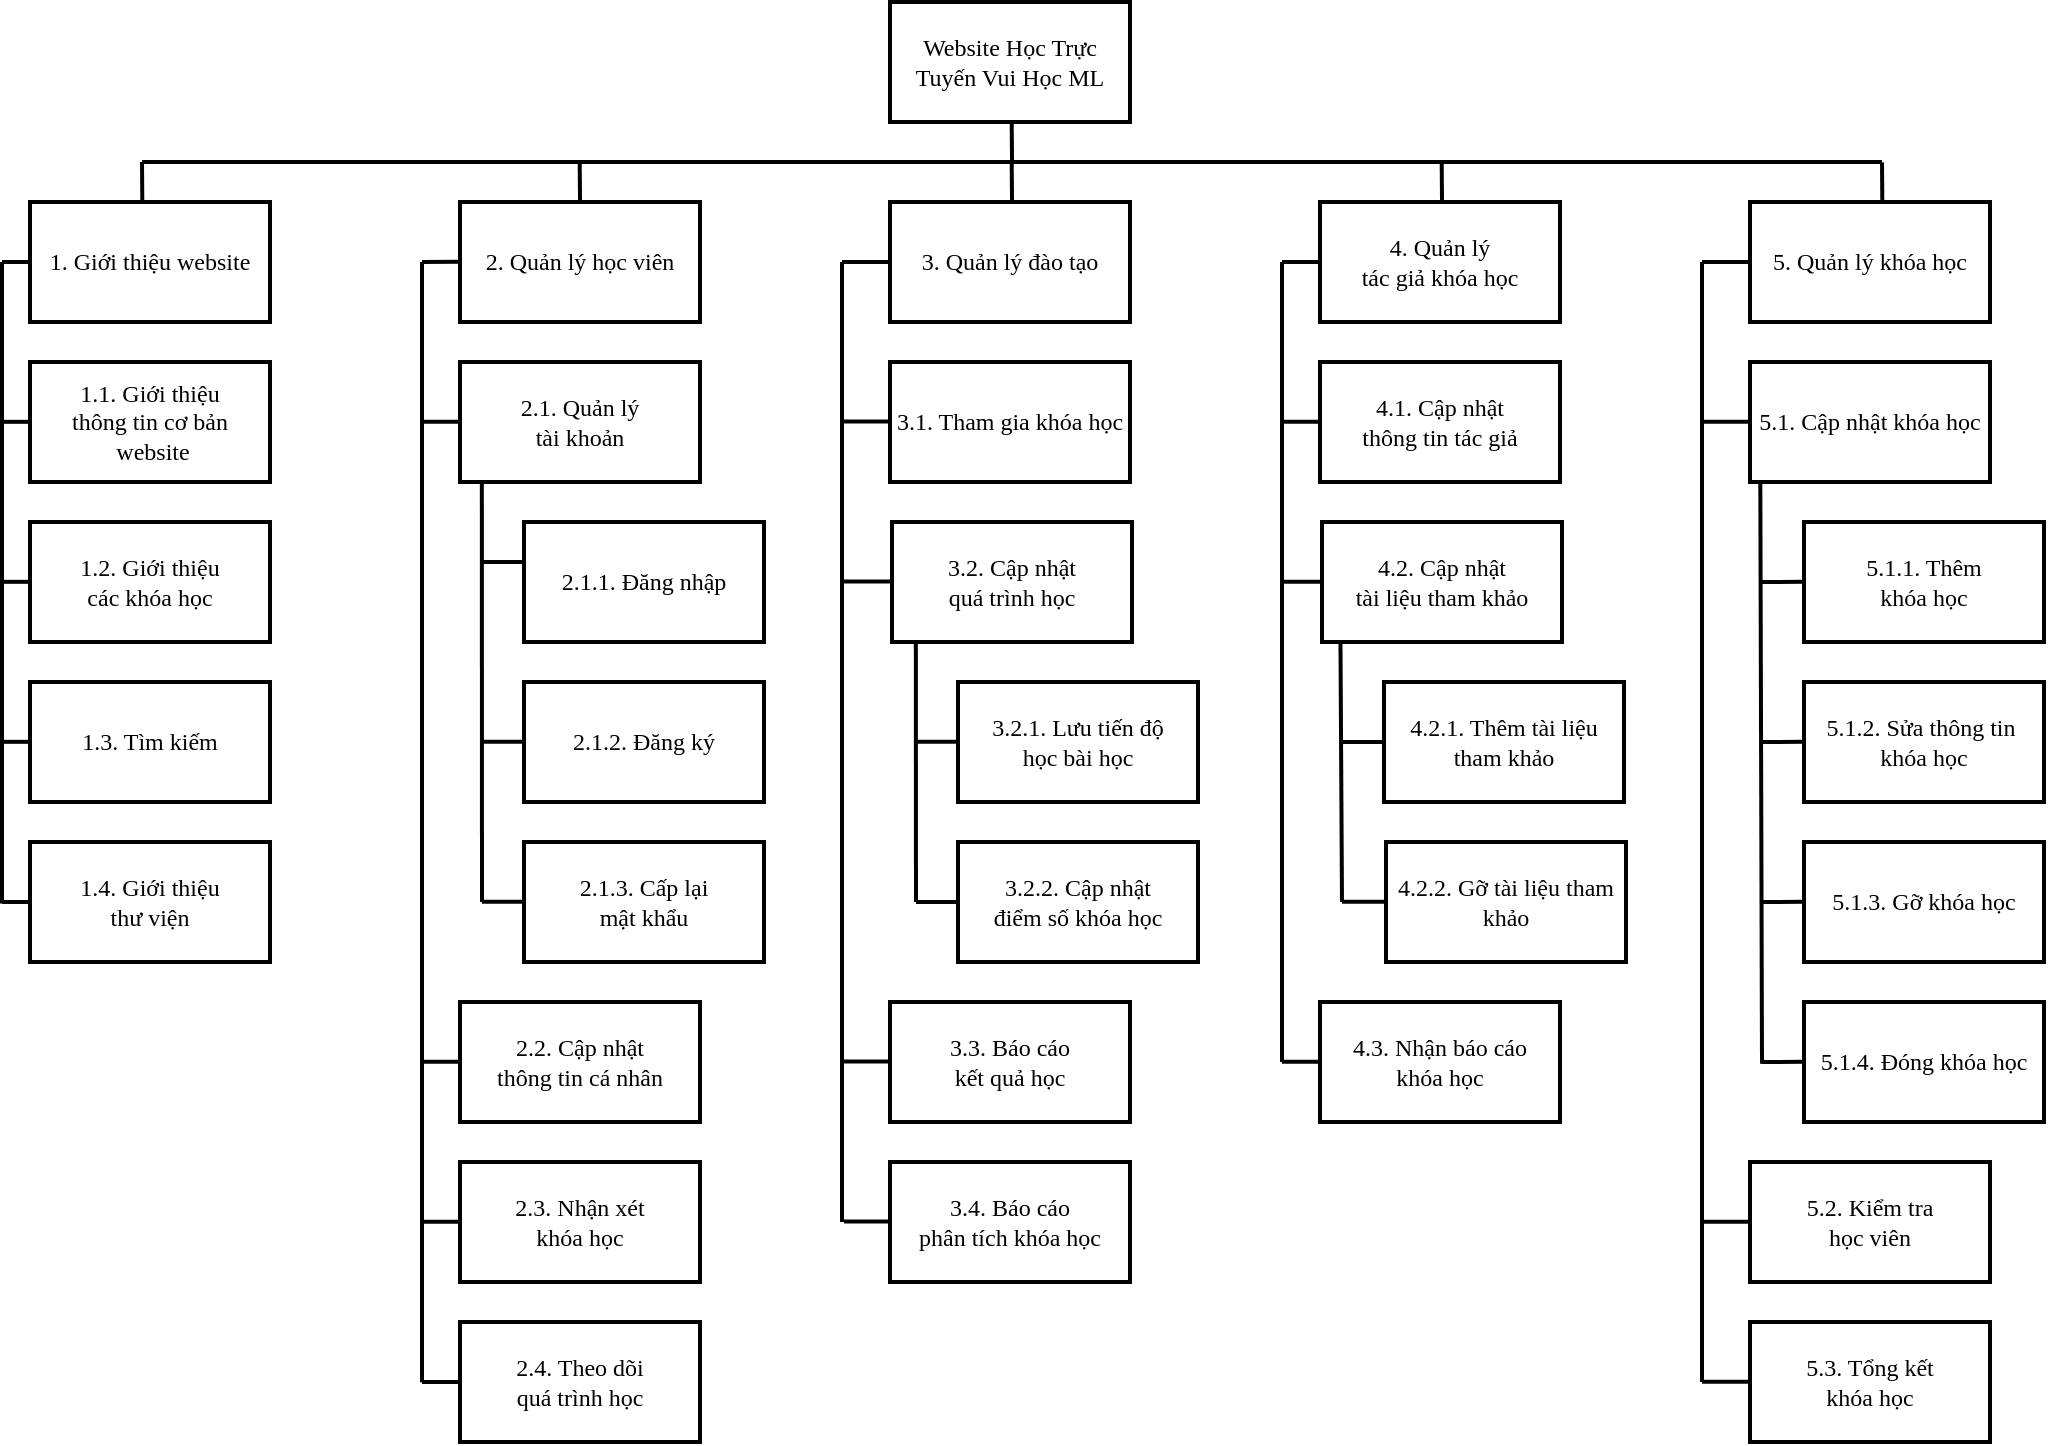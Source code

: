 <mxfile>
    <diagram id="E-zOPM6hSDA4G-ZeTOl8" name="Page-1">
        <mxGraphModel dx="616" dy="352" grid="1" gridSize="10" guides="1" tooltips="1" connect="1" arrows="1" fold="1" page="1" pageScale="1" pageWidth="1169" pageHeight="827" math="0" shadow="0">
            <root>
                <mxCell id="0"/>
                <mxCell id="1" parent="0"/>
                <mxCell id="2" value="Website Học Trực Tuyến Vui Học ML" style="rounded=0;whiteSpace=wrap;html=1;strokeWidth=2;fontFamily=Times New Roman;" vertex="1" parent="1">
                    <mxGeometry x="524" y="20" width="120" height="60" as="geometry"/>
                </mxCell>
                <mxCell id="3" value="1. Giới thiệu website" style="rounded=0;whiteSpace=wrap;html=1;strokeWidth=2;fontFamily=Times New Roman;" vertex="1" parent="1">
                    <mxGeometry x="94" y="120" width="120" height="60" as="geometry"/>
                </mxCell>
                <mxCell id="4" value="2. Quản lý học viên" style="rounded=0;whiteSpace=wrap;html=1;strokeWidth=2;fontFamily=Times New Roman;" vertex="1" parent="1">
                    <mxGeometry x="309" y="120" width="120" height="60" as="geometry"/>
                </mxCell>
                <mxCell id="5" value="3. Quản lý đào tạo" style="rounded=0;whiteSpace=wrap;html=1;strokeWidth=2;fontFamily=Times New Roman;" vertex="1" parent="1">
                    <mxGeometry x="524" y="120" width="120" height="60" as="geometry"/>
                </mxCell>
                <mxCell id="6" value="4. Quản lý&lt;br&gt;tác giả khóa học" style="rounded=0;whiteSpace=wrap;html=1;strokeWidth=2;fontFamily=Times New Roman;" vertex="1" parent="1">
                    <mxGeometry x="739" y="120" width="120" height="60" as="geometry"/>
                </mxCell>
                <mxCell id="7" value="5. Quản lý khóa học" style="rounded=0;whiteSpace=wrap;html=1;strokeWidth=2;fontFamily=Times New Roman;" vertex="1" parent="1">
                    <mxGeometry x="954" y="120" width="120" height="60" as="geometry"/>
                </mxCell>
                <mxCell id="17" value="1.1. Giới thiệu &lt;br&gt;thông tin cơ bản&lt;br&gt;&amp;nbsp;website" style="rounded=0;whiteSpace=wrap;html=1;strokeWidth=2;fontFamily=Times New Roman;" vertex="1" parent="1">
                    <mxGeometry x="94" y="200" width="120" height="60" as="geometry"/>
                </mxCell>
                <mxCell id="18" value="1.2. Giới thiệu &lt;br&gt;các khóa học" style="rounded=0;whiteSpace=wrap;html=1;strokeWidth=2;fontFamily=Times New Roman;" vertex="1" parent="1">
                    <mxGeometry x="94" y="280" width="120" height="60" as="geometry"/>
                </mxCell>
                <mxCell id="19" value="1.3. Tìm kiếm" style="rounded=0;whiteSpace=wrap;html=1;strokeWidth=2;fontFamily=Times New Roman;" vertex="1" parent="1">
                    <mxGeometry x="94" y="360" width="120" height="60" as="geometry"/>
                </mxCell>
                <mxCell id="20" value="1.4. Giới thiệu &lt;br&gt;thư viện" style="rounded=0;whiteSpace=wrap;html=1;strokeWidth=2;fontFamily=Times New Roman;" vertex="1" parent="1">
                    <mxGeometry x="94" y="440" width="120" height="60" as="geometry"/>
                </mxCell>
                <mxCell id="21" value="2.1. Quản lý &lt;br&gt;tài khoản" style="rounded=0;whiteSpace=wrap;html=1;strokeWidth=2;fontFamily=Times New Roman;" vertex="1" parent="1">
                    <mxGeometry x="309" y="200" width="120" height="60" as="geometry"/>
                </mxCell>
                <mxCell id="22" value="2.1.1. Đăng nhập" style="rounded=0;whiteSpace=wrap;html=1;strokeWidth=2;fontFamily=Times New Roman;" vertex="1" parent="1">
                    <mxGeometry x="341" y="280" width="120" height="60" as="geometry"/>
                </mxCell>
                <mxCell id="23" value="2.1.2. Đăng ký" style="rounded=0;whiteSpace=wrap;html=1;strokeWidth=2;fontFamily=Times New Roman;" vertex="1" parent="1">
                    <mxGeometry x="341" y="360" width="120" height="60" as="geometry"/>
                </mxCell>
                <mxCell id="24" value="2.1.3. Cấp lại &lt;br&gt;mật khẩu" style="rounded=0;whiteSpace=wrap;html=1;strokeWidth=2;fontFamily=Times New Roman;" vertex="1" parent="1">
                    <mxGeometry x="341" y="440" width="120" height="60" as="geometry"/>
                </mxCell>
                <mxCell id="25" value="2.2. Cập nhật &lt;br&gt;thông tin cá nhân" style="rounded=0;whiteSpace=wrap;html=1;strokeWidth=2;fontFamily=Times New Roman;" vertex="1" parent="1">
                    <mxGeometry x="309" y="520" width="120" height="60" as="geometry"/>
                </mxCell>
                <mxCell id="26" value="2.3. Nhận xét &lt;br&gt;khóa học" style="rounded=0;whiteSpace=wrap;html=1;strokeWidth=2;fontFamily=Times New Roman;" vertex="1" parent="1">
                    <mxGeometry x="309" y="600" width="120" height="60" as="geometry"/>
                </mxCell>
                <mxCell id="27" value="2.4. Theo dõi &lt;br&gt;quá trình học" style="rounded=0;whiteSpace=wrap;html=1;strokeWidth=2;fontFamily=Times New Roman;" vertex="1" parent="1">
                    <mxGeometry x="309" y="680" width="120" height="60" as="geometry"/>
                </mxCell>
                <mxCell id="28" value="3.2. Cập nhật &lt;br&gt;quá trình học" style="rounded=0;whiteSpace=wrap;html=1;strokeWidth=2;fontFamily=Times New Roman;" vertex="1" parent="1">
                    <mxGeometry x="525" y="280" width="120" height="60" as="geometry"/>
                </mxCell>
                <mxCell id="29" value="3.1. Tham gia khóa học" style="rounded=0;whiteSpace=wrap;html=1;strokeWidth=2;fontFamily=Times New Roman;" vertex="1" parent="1">
                    <mxGeometry x="524" y="200" width="120" height="60" as="geometry"/>
                </mxCell>
                <mxCell id="30" value="3.2.1. Lưu tiến độ &lt;br&gt;học bài học" style="rounded=0;whiteSpace=wrap;html=1;strokeWidth=2;fontFamily=Times New Roman;" vertex="1" parent="1">
                    <mxGeometry x="558" y="360" width="120" height="60" as="geometry"/>
                </mxCell>
                <mxCell id="31" value="3.2.2. Cập nhật &lt;br&gt;điểm số khóa học" style="rounded=0;whiteSpace=wrap;html=1;strokeWidth=2;fontFamily=Times New Roman;" vertex="1" parent="1">
                    <mxGeometry x="558" y="440" width="120" height="60" as="geometry"/>
                </mxCell>
                <mxCell id="32" value="4.2. Cập nhật &lt;br&gt;tài liệu tham khảo" style="rounded=0;whiteSpace=wrap;html=1;strokeWidth=2;fontFamily=Times New Roman;" vertex="1" parent="1">
                    <mxGeometry x="740" y="280" width="120" height="60" as="geometry"/>
                </mxCell>
                <mxCell id="33" value="4.1. Cập nhật &lt;br&gt;thông tin tác giả" style="rounded=0;whiteSpace=wrap;html=1;strokeWidth=2;fontFamily=Times New Roman;" vertex="1" parent="1">
                    <mxGeometry x="739" y="200" width="120" height="60" as="geometry"/>
                </mxCell>
                <mxCell id="34" value="4.2.1. Thêm tài liệu tham khảo" style="rounded=0;whiteSpace=wrap;html=1;strokeWidth=2;fontFamily=Times New Roman;" vertex="1" parent="1">
                    <mxGeometry x="771" y="360" width="120" height="60" as="geometry"/>
                </mxCell>
                <mxCell id="35" value="3.3. Báo cáo &lt;br&gt;kết quả&amp;nbsp;học" style="rounded=0;whiteSpace=wrap;html=1;strokeWidth=2;fontFamily=Times New Roman;" vertex="1" parent="1">
                    <mxGeometry x="524" y="520" width="120" height="60" as="geometry"/>
                </mxCell>
                <mxCell id="36" value="3.4. Báo cáo &lt;br&gt;phân tích khóa học" style="rounded=0;whiteSpace=wrap;html=1;strokeWidth=2;fontFamily=Times New Roman;" vertex="1" parent="1">
                    <mxGeometry x="524" y="600" width="120" height="60" as="geometry"/>
                </mxCell>
                <mxCell id="37" value="4.3. Nhận báo cáo&lt;br&gt;khóa học" style="rounded=0;whiteSpace=wrap;html=1;strokeWidth=2;fontFamily=Times New Roman;" vertex="1" parent="1">
                    <mxGeometry x="739" y="520" width="120" height="60" as="geometry"/>
                </mxCell>
                <mxCell id="38" value="4.2.2. Gỡ tài liệu tham khảo" style="rounded=0;whiteSpace=wrap;html=1;strokeWidth=2;fontFamily=Times New Roman;" vertex="1" parent="1">
                    <mxGeometry x="772" y="440" width="120" height="60" as="geometry"/>
                </mxCell>
                <mxCell id="40" value="5.1. Cập nhật khóa học" style="rounded=0;whiteSpace=wrap;html=1;strokeWidth=2;fontFamily=Times New Roman;" vertex="1" parent="1">
                    <mxGeometry x="954" y="200" width="120" height="60" as="geometry"/>
                </mxCell>
                <mxCell id="41" value="5.1.2. Sửa thông tin&amp;nbsp;&lt;br&gt;khóa học" style="rounded=0;whiteSpace=wrap;html=1;strokeWidth=2;fontFamily=Times New Roman;" vertex="1" parent="1">
                    <mxGeometry x="981" y="360" width="120" height="60" as="geometry"/>
                </mxCell>
                <mxCell id="42" value="5.1.1. Thêm &lt;br&gt;khóa học" style="rounded=0;whiteSpace=wrap;html=1;strokeWidth=2;fontFamily=Times New Roman;" vertex="1" parent="1">
                    <mxGeometry x="981" y="280" width="120" height="60" as="geometry"/>
                </mxCell>
                <mxCell id="43" value="5.1.3. Gỡ khóa học" style="rounded=0;whiteSpace=wrap;html=1;strokeWidth=2;fontFamily=Times New Roman;" vertex="1" parent="1">
                    <mxGeometry x="981" y="440" width="120" height="60" as="geometry"/>
                </mxCell>
                <mxCell id="44" value="5.1.4. Đóng khóa học" style="rounded=0;whiteSpace=wrap;html=1;strokeWidth=2;fontFamily=Times New Roman;" vertex="1" parent="1">
                    <mxGeometry x="981" y="520" width="120" height="60" as="geometry"/>
                </mxCell>
                <mxCell id="46" value="5.2. Kiểm tra &lt;br&gt;học viên" style="rounded=0;whiteSpace=wrap;html=1;strokeWidth=2;fontFamily=Times New Roman;" vertex="1" parent="1">
                    <mxGeometry x="954" y="600" width="120" height="60" as="geometry"/>
                </mxCell>
                <mxCell id="47" value="5.3. Tổng kết &lt;br&gt;khóa học" style="rounded=0;whiteSpace=wrap;html=1;strokeWidth=2;fontFamily=Times New Roman;" vertex="1" parent="1">
                    <mxGeometry x="954" y="680" width="120" height="60" as="geometry"/>
                </mxCell>
                <mxCell id="49" value="" style="endArrow=none;html=1;strokeWidth=2;fontFamily=Times New Roman;" edge="1" parent="1">
                    <mxGeometry width="50" height="50" relative="1" as="geometry">
                        <mxPoint x="150" y="100" as="sourcePoint"/>
                        <mxPoint x="1020" y="100" as="targetPoint"/>
                    </mxGeometry>
                </mxCell>
                <mxCell id="50" value="" style="endArrow=none;html=1;exitX=0.468;exitY=-0.003;exitDx=0;exitDy=0;exitPerimeter=0;strokeWidth=2;fontFamily=Times New Roman;" edge="1" parent="1" source="3">
                    <mxGeometry width="50" height="50" relative="1" as="geometry">
                        <mxPoint x="270" y="180" as="sourcePoint"/>
                        <mxPoint x="150" y="100" as="targetPoint"/>
                    </mxGeometry>
                </mxCell>
                <mxCell id="51" value="" style="endArrow=none;html=1;exitX=0.468;exitY=-0.003;exitDx=0;exitDy=0;exitPerimeter=0;strokeWidth=2;fontFamily=Times New Roman;" edge="1" parent="1">
                    <mxGeometry width="50" height="50" relative="1" as="geometry">
                        <mxPoint x="369.01" y="120" as="sourcePoint"/>
                        <mxPoint x="368.85" y="100.18" as="targetPoint"/>
                    </mxGeometry>
                </mxCell>
                <mxCell id="52" value="" style="endArrow=none;html=1;exitX=0.468;exitY=-0.003;exitDx=0;exitDy=0;exitPerimeter=0;strokeWidth=2;fontFamily=Times New Roman;" edge="1" parent="1">
                    <mxGeometry width="50" height="50" relative="1" as="geometry">
                        <mxPoint x="585.01" y="120" as="sourcePoint"/>
                        <mxPoint x="584.85" y="100.18" as="targetPoint"/>
                    </mxGeometry>
                </mxCell>
                <mxCell id="53" value="" style="endArrow=none;html=1;exitX=0.468;exitY=-0.003;exitDx=0;exitDy=0;exitPerimeter=0;strokeWidth=2;fontFamily=Times New Roman;" edge="1" parent="1">
                    <mxGeometry width="50" height="50" relative="1" as="geometry">
                        <mxPoint x="585.01" y="99.82" as="sourcePoint"/>
                        <mxPoint x="584.85" y="80" as="targetPoint"/>
                    </mxGeometry>
                </mxCell>
                <mxCell id="54" value="" style="endArrow=none;html=1;exitX=0.468;exitY=-0.003;exitDx=0;exitDy=0;exitPerimeter=0;strokeWidth=2;fontFamily=Times New Roman;" edge="1" parent="1">
                    <mxGeometry width="50" height="50" relative="1" as="geometry">
                        <mxPoint x="800.01" y="120" as="sourcePoint"/>
                        <mxPoint x="799.85" y="100.18" as="targetPoint"/>
                    </mxGeometry>
                </mxCell>
                <mxCell id="55" value="" style="endArrow=none;html=1;exitX=0.468;exitY=-0.003;exitDx=0;exitDy=0;exitPerimeter=0;strokeWidth=2;fontFamily=Times New Roman;" edge="1" parent="1">
                    <mxGeometry width="50" height="50" relative="1" as="geometry">
                        <mxPoint x="1020.16" y="120" as="sourcePoint"/>
                        <mxPoint x="1020.0" y="100.18" as="targetPoint"/>
                    </mxGeometry>
                </mxCell>
                <mxCell id="56" value="" style="endArrow=none;html=1;entryX=0;entryY=0.5;entryDx=0;entryDy=0;strokeWidth=2;fontFamily=Times New Roman;" edge="1" parent="1" target="3">
                    <mxGeometry width="50" height="50" relative="1" as="geometry">
                        <mxPoint x="80" y="150" as="sourcePoint"/>
                        <mxPoint x="200" y="110" as="targetPoint"/>
                    </mxGeometry>
                </mxCell>
                <mxCell id="57" value="" style="endArrow=none;html=1;strokeWidth=2;fontFamily=Times New Roman;" edge="1" parent="1">
                    <mxGeometry width="50" height="50" relative="1" as="geometry">
                        <mxPoint x="80" y="470.714" as="sourcePoint"/>
                        <mxPoint x="80" y="150" as="targetPoint"/>
                    </mxGeometry>
                </mxCell>
                <mxCell id="58" value="" style="endArrow=none;html=1;exitX=0;exitY=0.5;exitDx=0;exitDy=0;strokeWidth=2;fontFamily=Times New Roman;" edge="1" parent="1" source="20">
                    <mxGeometry width="50" height="50" relative="1" as="geometry">
                        <mxPoint x="150" y="480" as="sourcePoint"/>
                        <mxPoint x="80" y="470" as="targetPoint"/>
                    </mxGeometry>
                </mxCell>
                <mxCell id="59" value="" style="endArrow=none;html=1;exitX=0;exitY=0.5;exitDx=0;exitDy=0;strokeWidth=2;fontFamily=Times New Roman;" edge="1" parent="1">
                    <mxGeometry width="50" height="50" relative="1" as="geometry">
                        <mxPoint x="94" y="389.91" as="sourcePoint"/>
                        <mxPoint x="80.0" y="389.91" as="targetPoint"/>
                    </mxGeometry>
                </mxCell>
                <mxCell id="60" value="" style="endArrow=none;html=1;exitX=0;exitY=0.5;exitDx=0;exitDy=0;strokeWidth=2;fontFamily=Times New Roman;" edge="1" parent="1">
                    <mxGeometry width="50" height="50" relative="1" as="geometry">
                        <mxPoint x="94" y="309.91" as="sourcePoint"/>
                        <mxPoint x="80.0" y="309.91" as="targetPoint"/>
                    </mxGeometry>
                </mxCell>
                <mxCell id="61" value="" style="endArrow=none;html=1;exitX=0;exitY=0.5;exitDx=0;exitDy=0;strokeWidth=2;fontFamily=Times New Roman;" edge="1" parent="1">
                    <mxGeometry width="50" height="50" relative="1" as="geometry">
                        <mxPoint x="94" y="229.91" as="sourcePoint"/>
                        <mxPoint x="80.0" y="229.91" as="targetPoint"/>
                    </mxGeometry>
                </mxCell>
                <mxCell id="62" value="" style="endArrow=none;html=1;exitX=0;exitY=0.5;exitDx=0;exitDy=0;strokeWidth=2;fontFamily=Times New Roman;" edge="1" parent="1">
                    <mxGeometry width="50" height="50" relative="1" as="geometry">
                        <mxPoint x="309" y="149.91" as="sourcePoint"/>
                        <mxPoint x="290" y="150" as="targetPoint"/>
                    </mxGeometry>
                </mxCell>
                <mxCell id="63" value="" style="endArrow=none;html=1;strokeWidth=2;fontFamily=Times New Roman;" edge="1" parent="1">
                    <mxGeometry width="50" height="50" relative="1" as="geometry">
                        <mxPoint x="290" y="710.172" as="sourcePoint"/>
                        <mxPoint x="290" y="150" as="targetPoint"/>
                    </mxGeometry>
                </mxCell>
                <mxCell id="64" value="" style="endArrow=none;html=1;entryX=0;entryY=0.5;entryDx=0;entryDy=0;strokeWidth=2;fontFamily=Times New Roman;" edge="1" parent="1" target="27">
                    <mxGeometry width="50" height="50" relative="1" as="geometry">
                        <mxPoint x="290" y="710" as="sourcePoint"/>
                        <mxPoint x="360" y="690" as="targetPoint"/>
                    </mxGeometry>
                </mxCell>
                <mxCell id="65" value="" style="endArrow=none;html=1;entryX=0;entryY=0.5;entryDx=0;entryDy=0;strokeWidth=2;fontFamily=Times New Roman;" edge="1" parent="1">
                    <mxGeometry width="50" height="50" relative="1" as="geometry">
                        <mxPoint x="290.0" y="629.91" as="sourcePoint"/>
                        <mxPoint x="309" y="629.91" as="targetPoint"/>
                    </mxGeometry>
                </mxCell>
                <mxCell id="66" value="" style="endArrow=none;html=1;entryX=0;entryY=0.5;entryDx=0;entryDy=0;strokeWidth=2;fontFamily=Times New Roman;" edge="1" parent="1">
                    <mxGeometry width="50" height="50" relative="1" as="geometry">
                        <mxPoint x="290.0" y="549.91" as="sourcePoint"/>
                        <mxPoint x="309" y="549.91" as="targetPoint"/>
                    </mxGeometry>
                </mxCell>
                <mxCell id="67" value="" style="endArrow=none;html=1;entryX=0;entryY=0.5;entryDx=0;entryDy=0;strokeWidth=2;fontFamily=Times New Roman;" edge="1" parent="1">
                    <mxGeometry width="50" height="50" relative="1" as="geometry">
                        <mxPoint x="290.0" y="229.91" as="sourcePoint"/>
                        <mxPoint x="309" y="229.91" as="targetPoint"/>
                    </mxGeometry>
                </mxCell>
                <mxCell id="68" value="" style="endArrow=none;html=1;entryX=0;entryY=0.5;entryDx=0;entryDy=0;strokeWidth=2;fontFamily=Times New Roman;" edge="1" parent="1">
                    <mxGeometry width="50" height="50" relative="1" as="geometry">
                        <mxPoint x="320" y="300" as="sourcePoint"/>
                        <mxPoint x="341" y="300.0" as="targetPoint"/>
                    </mxGeometry>
                </mxCell>
                <mxCell id="69" value="" style="endArrow=none;html=1;entryX=0;entryY=0.5;entryDx=0;entryDy=0;strokeWidth=2;fontFamily=Times New Roman;" edge="1" parent="1">
                    <mxGeometry width="50" height="50" relative="1" as="geometry">
                        <mxPoint x="320.0" y="389.91" as="sourcePoint"/>
                        <mxPoint x="341" y="389.91" as="targetPoint"/>
                    </mxGeometry>
                </mxCell>
                <mxCell id="70" value="" style="endArrow=none;html=1;entryX=0;entryY=0.5;entryDx=0;entryDy=0;strokeWidth=2;fontFamily=Times New Roman;" edge="1" parent="1">
                    <mxGeometry width="50" height="50" relative="1" as="geometry">
                        <mxPoint x="320.0" y="469.91" as="sourcePoint"/>
                        <mxPoint x="341" y="469.91" as="targetPoint"/>
                    </mxGeometry>
                </mxCell>
                <mxCell id="71" value="" style="endArrow=none;html=1;exitX=0.091;exitY=1.016;exitDx=0;exitDy=0;exitPerimeter=0;strokeWidth=2;fontFamily=Times New Roman;" edge="1" parent="1" source="21">
                    <mxGeometry width="50" height="50" relative="1" as="geometry">
                        <mxPoint x="310" y="480" as="sourcePoint"/>
                        <mxPoint x="320" y="470" as="targetPoint"/>
                    </mxGeometry>
                </mxCell>
                <mxCell id="72" value="" style="endArrow=none;html=1;entryX=0;entryY=0.5;entryDx=0;entryDy=0;strokeWidth=2;fontFamily=Times New Roman;" edge="1" parent="1">
                    <mxGeometry width="50" height="50" relative="1" as="geometry">
                        <mxPoint x="537" y="389.83" as="sourcePoint"/>
                        <mxPoint x="558" y="389.83" as="targetPoint"/>
                    </mxGeometry>
                </mxCell>
                <mxCell id="73" value="" style="endArrow=none;html=1;entryX=0;entryY=0.5;entryDx=0;entryDy=0;strokeWidth=2;fontFamily=Times New Roman;" edge="1" parent="1">
                    <mxGeometry width="50" height="50" relative="1" as="geometry">
                        <mxPoint x="537" y="469.95" as="sourcePoint"/>
                        <mxPoint x="558" y="469.95" as="targetPoint"/>
                    </mxGeometry>
                </mxCell>
                <mxCell id="74" value="" style="endArrow=none;html=1;exitX=0.091;exitY=1.016;exitDx=0;exitDy=0;exitPerimeter=0;strokeWidth=2;fontFamily=Times New Roman;" edge="1" parent="1">
                    <mxGeometry width="50" height="50" relative="1" as="geometry">
                        <mxPoint x="536.92" y="340.0" as="sourcePoint"/>
                        <mxPoint x="537" y="470" as="targetPoint"/>
                    </mxGeometry>
                </mxCell>
                <mxCell id="75" value="" style="endArrow=none;html=1;strokeWidth=2;fontFamily=Times New Roman;" edge="1" parent="1">
                    <mxGeometry width="50" height="50" relative="1" as="geometry">
                        <mxPoint x="500" y="630" as="sourcePoint"/>
                        <mxPoint x="500.0" y="150" as="targetPoint"/>
                    </mxGeometry>
                </mxCell>
                <mxCell id="76" value="" style="endArrow=none;html=1;entryX=0;entryY=0.5;entryDx=0;entryDy=0;strokeWidth=2;fontFamily=Times New Roman;" edge="1" parent="1" target="5">
                    <mxGeometry width="50" height="50" relative="1" as="geometry">
                        <mxPoint x="500" y="150" as="sourcePoint"/>
                        <mxPoint x="620" y="220" as="targetPoint"/>
                    </mxGeometry>
                </mxCell>
                <mxCell id="77" value="" style="endArrow=none;html=1;entryX=0;entryY=0.5;entryDx=0;entryDy=0;strokeWidth=2;fontFamily=Times New Roman;" edge="1" parent="1">
                    <mxGeometry width="50" height="50" relative="1" as="geometry">
                        <mxPoint x="500" y="229.71" as="sourcePoint"/>
                        <mxPoint x="524" y="229.71" as="targetPoint"/>
                    </mxGeometry>
                </mxCell>
                <mxCell id="78" value="" style="endArrow=none;html=1;entryX=0;entryY=0.5;entryDx=0;entryDy=0;strokeWidth=2;fontFamily=Times New Roman;" edge="1" parent="1">
                    <mxGeometry width="50" height="50" relative="1" as="geometry">
                        <mxPoint x="500" y="309.71" as="sourcePoint"/>
                        <mxPoint x="524" y="309.71" as="targetPoint"/>
                    </mxGeometry>
                </mxCell>
                <mxCell id="79" value="" style="endArrow=none;html=1;entryX=0;entryY=0.5;entryDx=0;entryDy=0;strokeWidth=2;fontFamily=Times New Roman;" edge="1" parent="1">
                    <mxGeometry width="50" height="50" relative="1" as="geometry">
                        <mxPoint x="501" y="549.71" as="sourcePoint"/>
                        <mxPoint x="525" y="549.71" as="targetPoint"/>
                    </mxGeometry>
                </mxCell>
                <mxCell id="80" value="" style="endArrow=none;html=1;entryX=0;entryY=0.5;entryDx=0;entryDy=0;strokeWidth=2;fontFamily=Times New Roman;" edge="1" parent="1">
                    <mxGeometry width="50" height="50" relative="1" as="geometry">
                        <mxPoint x="501" y="629.71" as="sourcePoint"/>
                        <mxPoint x="525" y="629.71" as="targetPoint"/>
                    </mxGeometry>
                </mxCell>
                <mxCell id="81" value="" style="endArrow=none;html=1;strokeWidth=2;fontFamily=Times New Roman;" edge="1" parent="1">
                    <mxGeometry width="50" height="50" relative="1" as="geometry">
                        <mxPoint x="720" y="550" as="sourcePoint"/>
                        <mxPoint x="720.0" y="150.0" as="targetPoint"/>
                    </mxGeometry>
                </mxCell>
                <mxCell id="82" value="" style="endArrow=none;html=1;entryX=0;entryY=0.5;entryDx=0;entryDy=0;strokeWidth=2;fontFamily=Times New Roman;" edge="1" parent="1" target="6">
                    <mxGeometry width="50" height="50" relative="1" as="geometry">
                        <mxPoint x="720" y="150" as="sourcePoint"/>
                        <mxPoint x="770" y="90" as="targetPoint"/>
                    </mxGeometry>
                </mxCell>
                <mxCell id="83" value="" style="endArrow=none;html=1;entryX=0;entryY=0.5;entryDx=0;entryDy=0;strokeWidth=2;fontFamily=Times New Roman;" edge="1" parent="1">
                    <mxGeometry width="50" height="50" relative="1" as="geometry">
                        <mxPoint x="720" y="229.87" as="sourcePoint"/>
                        <mxPoint x="739" y="229.87" as="targetPoint"/>
                    </mxGeometry>
                </mxCell>
                <mxCell id="84" value="" style="endArrow=none;html=1;entryX=0;entryY=0.5;entryDx=0;entryDy=0;strokeWidth=2;fontFamily=Times New Roman;" edge="1" parent="1">
                    <mxGeometry width="50" height="50" relative="1" as="geometry">
                        <mxPoint x="721" y="309.87" as="sourcePoint"/>
                        <mxPoint x="740" y="309.87" as="targetPoint"/>
                    </mxGeometry>
                </mxCell>
                <mxCell id="85" value="" style="endArrow=none;html=1;entryX=0;entryY=0.5;entryDx=0;entryDy=0;strokeWidth=2;fontFamily=Times New Roman;" edge="1" parent="1">
                    <mxGeometry width="50" height="50" relative="1" as="geometry">
                        <mxPoint x="720" y="549.87" as="sourcePoint"/>
                        <mxPoint x="739" y="549.87" as="targetPoint"/>
                    </mxGeometry>
                </mxCell>
                <mxCell id="86" value="" style="endArrow=none;html=1;entryX=0.077;entryY=1.012;entryDx=0;entryDy=0;entryPerimeter=0;strokeWidth=2;fontFamily=Times New Roman;" edge="1" parent="1" target="32">
                    <mxGeometry width="50" height="50" relative="1" as="geometry">
                        <mxPoint x="750" y="470" as="sourcePoint"/>
                        <mxPoint x="770" y="360" as="targetPoint"/>
                    </mxGeometry>
                </mxCell>
                <mxCell id="87" value="" style="endArrow=none;html=1;entryX=0;entryY=0.5;entryDx=0;entryDy=0;strokeWidth=2;fontFamily=Times New Roman;" edge="1" parent="1" target="34">
                    <mxGeometry width="50" height="50" relative="1" as="geometry">
                        <mxPoint x="750" y="390" as="sourcePoint"/>
                        <mxPoint x="800" y="390" as="targetPoint"/>
                    </mxGeometry>
                </mxCell>
                <mxCell id="88" value="" style="endArrow=none;html=1;entryX=0;entryY=0.5;entryDx=0;entryDy=0;strokeWidth=2;fontFamily=Times New Roman;" edge="1" parent="1">
                    <mxGeometry width="50" height="50" relative="1" as="geometry">
                        <mxPoint x="750" y="469.84" as="sourcePoint"/>
                        <mxPoint x="771" y="469.84" as="targetPoint"/>
                    </mxGeometry>
                </mxCell>
                <mxCell id="89" value="" style="endArrow=none;html=1;strokeWidth=2;fontFamily=Times New Roman;" edge="1" parent="1">
                    <mxGeometry width="50" height="50" relative="1" as="geometry">
                        <mxPoint x="930" y="710" as="sourcePoint"/>
                        <mxPoint x="930" y="150" as="targetPoint"/>
                    </mxGeometry>
                </mxCell>
                <mxCell id="90" value="" style="endArrow=none;html=1;entryX=0;entryY=0.5;entryDx=0;entryDy=0;strokeWidth=2;fontFamily=Times New Roman;" edge="1" parent="1" target="7">
                    <mxGeometry width="50" height="50" relative="1" as="geometry">
                        <mxPoint x="930" y="150" as="sourcePoint"/>
                        <mxPoint x="990" y="140" as="targetPoint"/>
                    </mxGeometry>
                </mxCell>
                <mxCell id="91" value="" style="endArrow=none;html=1;entryX=0;entryY=0.5;entryDx=0;entryDy=0;strokeWidth=2;fontFamily=Times New Roman;" edge="1" parent="1">
                    <mxGeometry width="50" height="50" relative="1" as="geometry">
                        <mxPoint x="930" y="229.9" as="sourcePoint"/>
                        <mxPoint x="954" y="229.9" as="targetPoint"/>
                    </mxGeometry>
                </mxCell>
                <mxCell id="92" value="" style="endArrow=none;html=1;entryX=0;entryY=0.5;entryDx=0;entryDy=0;strokeWidth=2;fontFamily=Times New Roman;" edge="1" parent="1">
                    <mxGeometry width="50" height="50" relative="1" as="geometry">
                        <mxPoint x="930" y="629.9" as="sourcePoint"/>
                        <mxPoint x="954" y="629.9" as="targetPoint"/>
                    </mxGeometry>
                </mxCell>
                <mxCell id="93" value="" style="endArrow=none;html=1;entryX=0;entryY=0.5;entryDx=0;entryDy=0;strokeWidth=2;fontFamily=Times New Roman;" edge="1" parent="1">
                    <mxGeometry width="50" height="50" relative="1" as="geometry">
                        <mxPoint x="930" y="709.9" as="sourcePoint"/>
                        <mxPoint x="954" y="709.9" as="targetPoint"/>
                    </mxGeometry>
                </mxCell>
                <mxCell id="94" value="" style="endArrow=none;html=1;entryX=0;entryY=0.5;entryDx=0;entryDy=0;strokeWidth=2;fontFamily=Times New Roman;" edge="1" parent="1">
                    <mxGeometry width="50" height="50" relative="1" as="geometry">
                        <mxPoint x="960" y="310" as="sourcePoint"/>
                        <mxPoint x="981" y="309.9" as="targetPoint"/>
                    </mxGeometry>
                </mxCell>
                <mxCell id="95" value="" style="endArrow=none;html=1;entryX=0;entryY=0.5;entryDx=0;entryDy=0;strokeWidth=2;fontFamily=Times New Roman;" edge="1" parent="1">
                    <mxGeometry width="50" height="50" relative="1" as="geometry">
                        <mxPoint x="960" y="390" as="sourcePoint"/>
                        <mxPoint x="981" y="389.9" as="targetPoint"/>
                    </mxGeometry>
                </mxCell>
                <mxCell id="96" value="" style="endArrow=none;html=1;entryX=0;entryY=0.5;entryDx=0;entryDy=0;strokeWidth=2;fontFamily=Times New Roman;" edge="1" parent="1">
                    <mxGeometry width="50" height="50" relative="1" as="geometry">
                        <mxPoint x="960" y="470" as="sourcePoint"/>
                        <mxPoint x="981" y="469.9" as="targetPoint"/>
                    </mxGeometry>
                </mxCell>
                <mxCell id="97" value="" style="endArrow=none;html=1;entryX=0;entryY=0.5;entryDx=0;entryDy=0;strokeWidth=2;fontFamily=Times New Roman;" edge="1" parent="1">
                    <mxGeometry width="50" height="50" relative="1" as="geometry">
                        <mxPoint x="960" y="550" as="sourcePoint"/>
                        <mxPoint x="981" y="549.9" as="targetPoint"/>
                    </mxGeometry>
                </mxCell>
                <mxCell id="98" value="" style="endArrow=none;html=1;entryX=0.043;entryY=1.013;entryDx=0;entryDy=0;entryPerimeter=0;strokeWidth=2;fontFamily=Times New Roman;" edge="1" parent="1" target="40">
                    <mxGeometry width="50" height="50" relative="1" as="geometry">
                        <mxPoint x="960" y="550.825" as="sourcePoint"/>
                        <mxPoint x="990" y="430" as="targetPoint"/>
                    </mxGeometry>
                </mxCell>
            </root>
        </mxGraphModel>
    </diagram>
</mxfile>